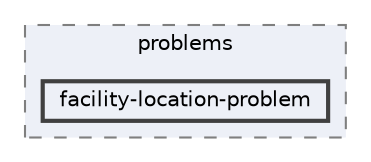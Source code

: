 digraph "/home/runner/work/idol/idol/lib/include/idol/mixed-integer/problems/facility-location-problem"
{
 // LATEX_PDF_SIZE
  bgcolor="transparent";
  edge [fontname=Helvetica,fontsize=10,labelfontname=Helvetica,labelfontsize=10];
  node [fontname=Helvetica,fontsize=10,shape=box,height=0.2,width=0.4];
  compound=true
  subgraph clusterdir_0ca495717d4fd2bc76df5a3a6c9ca296 {
    graph [ bgcolor="#edf0f7", pencolor="grey50", label="problems", fontname=Helvetica,fontsize=10 style="filled,dashed", URL="dir_0ca495717d4fd2bc76df5a3a6c9ca296.html",tooltip=""]
  dir_1a643c65dd71a4139db69661e1cc7a85 [label="facility-location-problem", fillcolor="#edf0f7", color="grey25", style="filled,bold", URL="dir_1a643c65dd71a4139db69661e1cc7a85.html",tooltip=""];
  }
}
